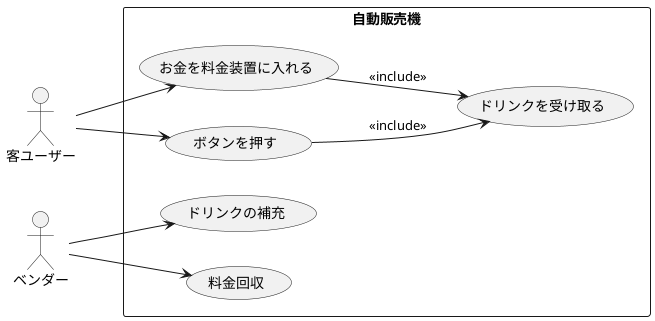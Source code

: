 @startuml ユースケース図

left to right direction
skinparam actorStyle stereotype
skinparam packageStyle rectangle

actor "客ユーザー" as Client
actor "ベンダー" as Vendor

rectangle "自動販売機" {
    usecase "お金を料金装置に入れる" as Money
    usecase "ボタンを押す" as Button
    usecase "ドリンクを受け取る" as Drink
    usecase "ドリンクの補充" as Drinkrel
    usecase "料金回収" as Value
    
    Client --> Money
    Client --> Button
    Button --> Drink: << include >>
    Money --> Drink: << include >>
    Vendor --> Drinkrel 
    Vendor -->  Value 
}

@enduml
